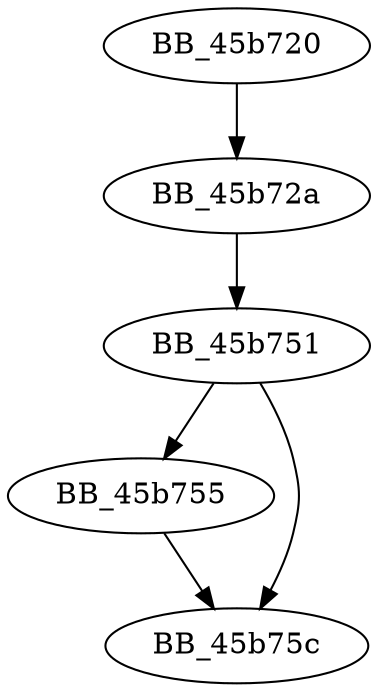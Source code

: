 DiGraph sub_45B720{
BB_45b720->BB_45b72a
BB_45b72a->BB_45b751
BB_45b751->BB_45b755
BB_45b751->BB_45b75c
BB_45b755->BB_45b75c
}
